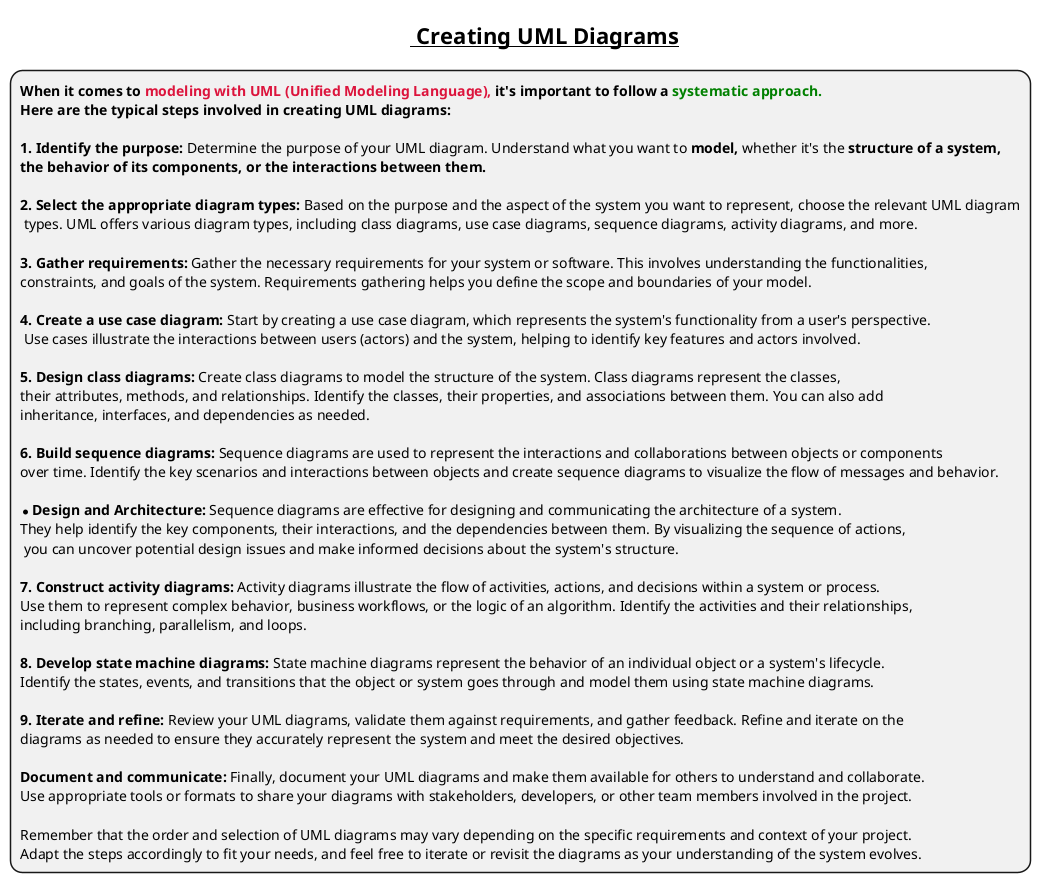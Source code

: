 @startmindmap
title =__ Creating UML Diagrams__

*:**When it comes to <color #crimson>modeling with UML (Unified Modeling Language),</color> it's important to follow a <color #green>systematic approach.</color>**
**Here are the typical steps involved in creating UML diagrams:**

**1. Identify the purpose:** Determine the purpose of your UML diagram. Understand what you want to **model,** whether it's the **structure of a system,**
**the behavior of its components, or the interactions between them.**

**2. Select the appropriate diagram types:** Based on the purpose and the aspect of the system you want to represent, choose the relevant UML diagram
 types. UML offers various diagram types, including class diagrams, use case diagrams, sequence diagrams, activity diagrams, and more.

**3. Gather requirements:** Gather the necessary requirements for your system or software. This involves understanding the functionalities,
constraints, and goals of the system. Requirements gathering helps you define the scope and boundaries of your model.

**4. Create a use case diagram:** Start by creating a use case diagram, which represents the system's functionality from a user's perspective.
 Use cases illustrate the interactions between users (actors) and the system, helping to identify key features and actors involved.

**5. Design class diagrams:** Create class diagrams to model the structure of the system. Class diagrams represent the classes,
their attributes, methods, and relationships. Identify the classes, their properties, and associations between them. You can also add
inheritance, interfaces, and dependencies as needed.

**6. Build sequence diagrams:** Sequence diagrams are used to represent the interactions and collaborations between objects or components
over time. Identify the key scenarios and interactions between objects and create sequence diagrams to visualize the flow of messages and behavior.

* **Design and Architecture:** Sequence diagrams are effective for designing and communicating the architecture of a system.
They help identify the key components, their interactions, and the dependencies between them. By visualizing the sequence of actions,
 you can uncover potential design issues and make informed decisions about the system's structure.

**7. Construct activity diagrams:** Activity diagrams illustrate the flow of activities, actions, and decisions within a system or process.
Use them to represent complex behavior, business workflows, or the logic of an algorithm. Identify the activities and their relationships,
including branching, parallelism, and loops.

**8. Develop state machine diagrams:** State machine diagrams represent the behavior of an individual object or a system's lifecycle.
Identify the states, events, and transitions that the object or system goes through and model them using state machine diagrams.

**9. Iterate and refine:** Review your UML diagrams, validate them against requirements, and gather feedback. Refine and iterate on the
diagrams as needed to ensure they accurately represent the system and meet the desired objectives.

**Document and communicate:** Finally, document your UML diagrams and make them available for others to understand and collaborate.
Use appropriate tools or formats to share your diagrams with stakeholders, developers, or other team members involved in the project.

Remember that the order and selection of UML diagrams may vary depending on the specific requirements and context of your project.
Adapt the steps accordingly to fit your needs, and feel free to iterate or revisit the diagrams as your understanding of the system evolves.;

@endmindmap
